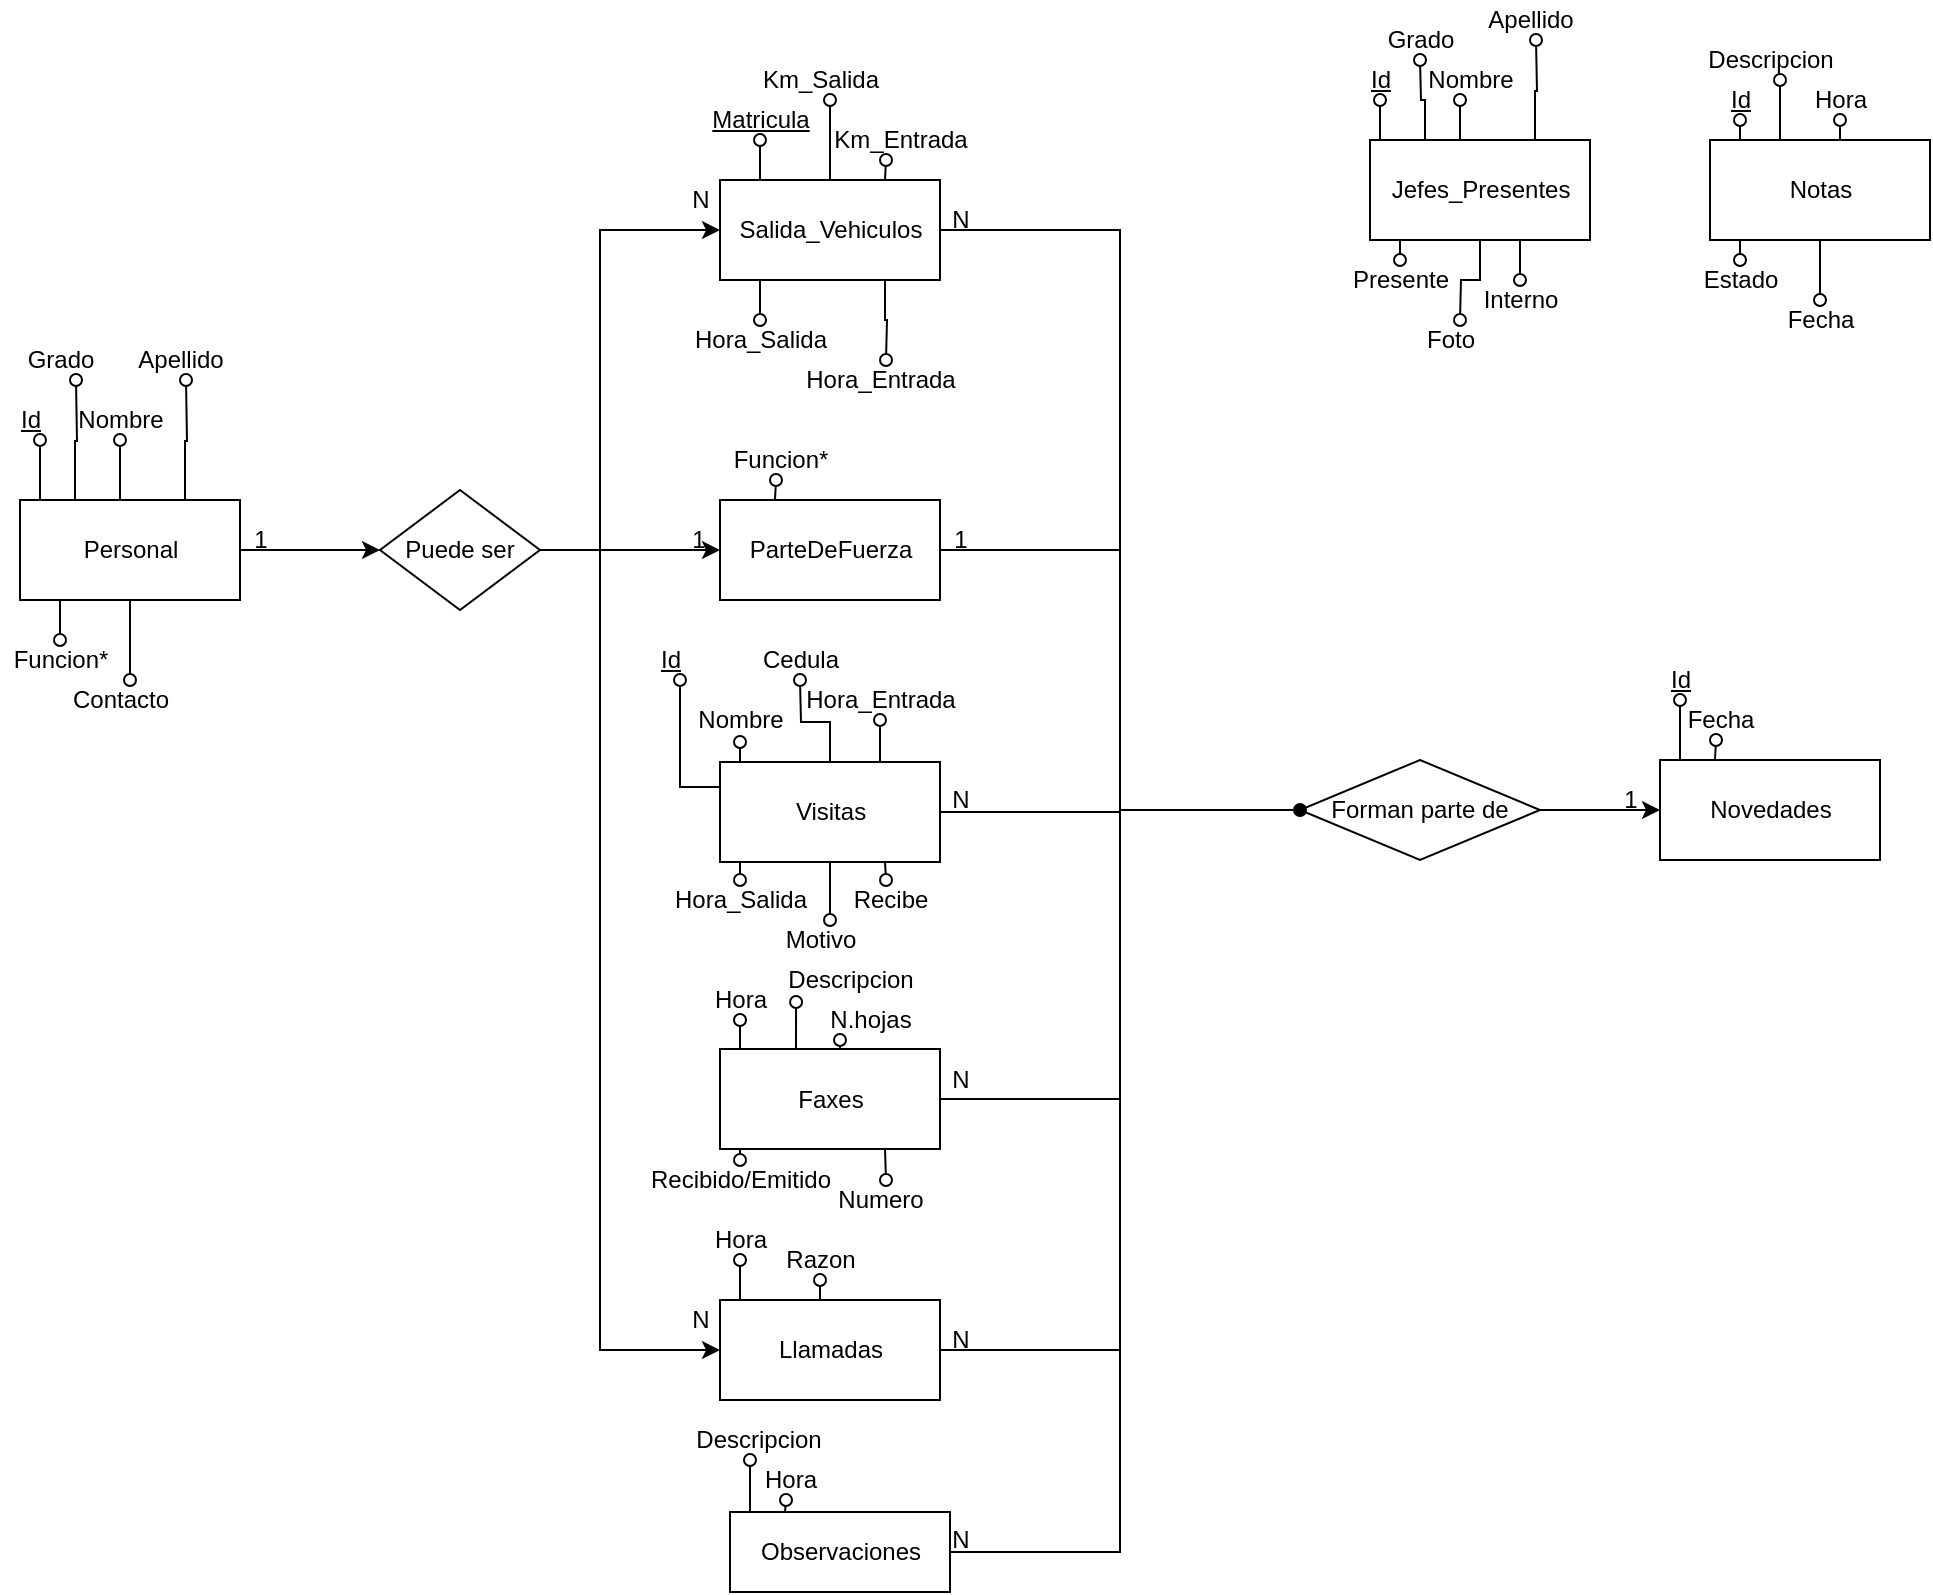 <mxfile version="14.8.2" type="device"><diagram id="XpROwMJcgLIhKJtwXpOJ" name="Page-1"><mxGraphModel dx="1695" dy="393" grid="1" gridSize="10" guides="1" tooltips="1" connect="1" arrows="1" fold="1" page="1" pageScale="1" pageWidth="827" pageHeight="1169" math="0" shadow="0"><root><mxCell id="0"/><mxCell id="1" parent="0"/><mxCell id="Ol6dctVwf9gAxFnePmqA-22" style="edgeStyle=orthogonalEdgeStyle;rounded=0;orthogonalLoop=1;jettySize=auto;html=1;entryX=0;entryY=0.5;entryDx=0;entryDy=0;endArrow=none;endFill=0;" edge="1" parent="1" source="Ol6dctVwf9gAxFnePmqA-1" target="Ol6dctVwf9gAxFnePmqA-21"><mxGeometry relative="1" as="geometry"/></mxCell><mxCell id="Ol6dctVwf9gAxFnePmqA-43" style="edgeStyle=orthogonalEdgeStyle;rounded=0;orthogonalLoop=1;jettySize=auto;html=1;exitX=0.25;exitY=0;exitDx=0;exitDy=0;endArrow=oval;endFill=0;" edge="1" parent="1" source="Ol6dctVwf9gAxFnePmqA-1"><mxGeometry relative="1" as="geometry"><mxPoint x="-440" y="80" as="targetPoint"/></mxGeometry></mxCell><mxCell id="Ol6dctVwf9gAxFnePmqA-45" style="edgeStyle=orthogonalEdgeStyle;rounded=0;orthogonalLoop=1;jettySize=auto;html=1;exitX=0.5;exitY=0;exitDx=0;exitDy=0;endArrow=oval;endFill=0;" edge="1" parent="1" source="Ol6dctVwf9gAxFnePmqA-1"><mxGeometry relative="1" as="geometry"><mxPoint x="-405" y="60" as="targetPoint"/></mxGeometry></mxCell><mxCell id="Ol6dctVwf9gAxFnePmqA-47" style="edgeStyle=orthogonalEdgeStyle;rounded=0;orthogonalLoop=1;jettySize=auto;html=1;exitX=0.75;exitY=0;exitDx=0;exitDy=0;endArrow=oval;endFill=0;" edge="1" parent="1" source="Ol6dctVwf9gAxFnePmqA-1"><mxGeometry relative="1" as="geometry"><mxPoint x="-377" y="90" as="targetPoint"/></mxGeometry></mxCell><mxCell id="Ol6dctVwf9gAxFnePmqA-49" style="edgeStyle=orthogonalEdgeStyle;rounded=0;orthogonalLoop=1;jettySize=auto;html=1;exitX=0.25;exitY=1;exitDx=0;exitDy=0;endArrow=oval;endFill=0;" edge="1" parent="1" source="Ol6dctVwf9gAxFnePmqA-1"><mxGeometry relative="1" as="geometry"><mxPoint x="-440" y="170" as="targetPoint"/></mxGeometry></mxCell><mxCell id="Ol6dctVwf9gAxFnePmqA-51" style="edgeStyle=orthogonalEdgeStyle;rounded=0;orthogonalLoop=1;jettySize=auto;html=1;exitX=0.75;exitY=1;exitDx=0;exitDy=0;endArrow=oval;endFill=0;" edge="1" parent="1" source="Ol6dctVwf9gAxFnePmqA-1"><mxGeometry relative="1" as="geometry"><mxPoint x="-377" y="190" as="targetPoint"/></mxGeometry></mxCell><mxCell id="Ol6dctVwf9gAxFnePmqA-1" value="Salida_Vehiculos" style="html=1;" vertex="1" parent="1"><mxGeometry x="-460" y="100" width="110" height="50" as="geometry"/></mxCell><mxCell id="Ol6dctVwf9gAxFnePmqA-24" style="edgeStyle=orthogonalEdgeStyle;rounded=0;orthogonalLoop=1;jettySize=auto;html=1;entryX=0;entryY=0.5;entryDx=0;entryDy=0;endArrow=none;endFill=0;" edge="1" parent="1" source="Ol6dctVwf9gAxFnePmqA-2" target="Ol6dctVwf9gAxFnePmqA-21"><mxGeometry relative="1" as="geometry"/></mxCell><mxCell id="Ol6dctVwf9gAxFnePmqA-55" style="edgeStyle=orthogonalEdgeStyle;rounded=0;orthogonalLoop=1;jettySize=auto;html=1;exitX=0.25;exitY=0;exitDx=0;exitDy=0;endArrow=oval;endFill=0;" edge="1" parent="1" source="Ol6dctVwf9gAxFnePmqA-2"><mxGeometry relative="1" as="geometry"><mxPoint x="-450" y="381" as="targetPoint"/></mxGeometry></mxCell><mxCell id="Ol6dctVwf9gAxFnePmqA-58" style="edgeStyle=orthogonalEdgeStyle;rounded=0;orthogonalLoop=1;jettySize=auto;html=1;exitX=0.5;exitY=0;exitDx=0;exitDy=0;endArrow=oval;endFill=0;" edge="1" parent="1" source="Ol6dctVwf9gAxFnePmqA-2"><mxGeometry relative="1" as="geometry"><mxPoint x="-420" y="350" as="targetPoint"/></mxGeometry></mxCell><mxCell id="Ol6dctVwf9gAxFnePmqA-60" style="edgeStyle=orthogonalEdgeStyle;rounded=0;orthogonalLoop=1;jettySize=auto;html=1;exitX=0.75;exitY=0;exitDx=0;exitDy=0;endArrow=oval;endFill=0;" edge="1" parent="1" source="Ol6dctVwf9gAxFnePmqA-2"><mxGeometry relative="1" as="geometry"><mxPoint x="-380" y="370" as="targetPoint"/></mxGeometry></mxCell><mxCell id="Ol6dctVwf9gAxFnePmqA-62" style="edgeStyle=orthogonalEdgeStyle;rounded=0;orthogonalLoop=1;jettySize=auto;html=1;exitX=0.25;exitY=1;exitDx=0;exitDy=0;endArrow=oval;endFill=0;" edge="1" parent="1" source="Ol6dctVwf9gAxFnePmqA-2"><mxGeometry relative="1" as="geometry"><mxPoint x="-450" y="450" as="targetPoint"/></mxGeometry></mxCell><mxCell id="Ol6dctVwf9gAxFnePmqA-64" style="edgeStyle=orthogonalEdgeStyle;rounded=0;orthogonalLoop=1;jettySize=auto;html=1;exitX=0.5;exitY=1;exitDx=0;exitDy=0;endArrow=oval;endFill=0;" edge="1" parent="1" source="Ol6dctVwf9gAxFnePmqA-2"><mxGeometry relative="1" as="geometry"><mxPoint x="-405" y="470" as="targetPoint"/></mxGeometry></mxCell><mxCell id="Ol6dctVwf9gAxFnePmqA-66" style="edgeStyle=orthogonalEdgeStyle;rounded=0;orthogonalLoop=1;jettySize=auto;html=1;exitX=0.75;exitY=1;exitDx=0;exitDy=0;endArrow=oval;endFill=0;" edge="1" parent="1" source="Ol6dctVwf9gAxFnePmqA-2"><mxGeometry relative="1" as="geometry"><mxPoint x="-377" y="450" as="targetPoint"/></mxGeometry></mxCell><mxCell id="Ol6dctVwf9gAxFnePmqA-70" style="edgeStyle=orthogonalEdgeStyle;rounded=0;orthogonalLoop=1;jettySize=auto;html=1;exitX=0;exitY=0.25;exitDx=0;exitDy=0;endArrow=oval;endFill=0;" edge="1" parent="1" source="Ol6dctVwf9gAxFnePmqA-2"><mxGeometry relative="1" as="geometry"><mxPoint x="-480" y="350" as="targetPoint"/></mxGeometry></mxCell><mxCell id="Ol6dctVwf9gAxFnePmqA-2" value="Visitas" style="html=1;" vertex="1" parent="1"><mxGeometry x="-460" y="391" width="110" height="50" as="geometry"/></mxCell><mxCell id="Ol6dctVwf9gAxFnePmqA-23" style="edgeStyle=orthogonalEdgeStyle;rounded=0;orthogonalLoop=1;jettySize=auto;html=1;entryX=0;entryY=0.5;entryDx=0;entryDy=0;endArrow=none;endFill=0;" edge="1" parent="1" source="Ol6dctVwf9gAxFnePmqA-4" target="Ol6dctVwf9gAxFnePmqA-21"><mxGeometry relative="1" as="geometry"/></mxCell><mxCell id="Ol6dctVwf9gAxFnePmqA-53" style="edgeStyle=orthogonalEdgeStyle;rounded=0;orthogonalLoop=1;jettySize=auto;html=1;exitX=0.25;exitY=0;exitDx=0;exitDy=0;endArrow=oval;endFill=0;" edge="1" parent="1" source="Ol6dctVwf9gAxFnePmqA-4"><mxGeometry relative="1" as="geometry"><mxPoint x="-432" y="250" as="targetPoint"/></mxGeometry></mxCell><mxCell id="Ol6dctVwf9gAxFnePmqA-4" value="ParteDeFuerza" style="html=1;" vertex="1" parent="1"><mxGeometry x="-460" y="260" width="110" height="50" as="geometry"/></mxCell><mxCell id="Ol6dctVwf9gAxFnePmqA-106" style="edgeStyle=orthogonalEdgeStyle;rounded=0;orthogonalLoop=1;jettySize=auto;html=1;exitX=0.25;exitY=0;exitDx=0;exitDy=0;endArrow=oval;endFill=0;" edge="1" parent="1" source="Ol6dctVwf9gAxFnePmqA-5"><mxGeometry relative="1" as="geometry"><mxPoint x="-130" y="60" as="targetPoint"/></mxGeometry></mxCell><mxCell id="Ol6dctVwf9gAxFnePmqA-108" style="edgeStyle=orthogonalEdgeStyle;rounded=0;orthogonalLoop=1;jettySize=auto;html=1;exitX=0.25;exitY=0;exitDx=0;exitDy=0;endArrow=oval;endFill=0;" edge="1" parent="1" source="Ol6dctVwf9gAxFnePmqA-5"><mxGeometry relative="1" as="geometry"><mxPoint x="-110" y="40" as="targetPoint"/></mxGeometry></mxCell><mxCell id="Ol6dctVwf9gAxFnePmqA-110" style="edgeStyle=orthogonalEdgeStyle;rounded=0;orthogonalLoop=1;jettySize=auto;html=1;exitX=0.5;exitY=0;exitDx=0;exitDy=0;endArrow=oval;endFill=0;" edge="1" parent="1" source="Ol6dctVwf9gAxFnePmqA-5"><mxGeometry relative="1" as="geometry"><mxPoint x="-90" y="60" as="targetPoint"/></mxGeometry></mxCell><mxCell id="Ol6dctVwf9gAxFnePmqA-112" style="edgeStyle=orthogonalEdgeStyle;rounded=0;orthogonalLoop=1;jettySize=auto;html=1;exitX=0.75;exitY=0;exitDx=0;exitDy=0;endArrow=oval;endFill=0;" edge="1" parent="1" source="Ol6dctVwf9gAxFnePmqA-5"><mxGeometry relative="1" as="geometry"><mxPoint x="-52" y="30" as="targetPoint"/></mxGeometry></mxCell><mxCell id="Ol6dctVwf9gAxFnePmqA-114" style="edgeStyle=orthogonalEdgeStyle;rounded=0;orthogonalLoop=1;jettySize=auto;html=1;exitX=0.25;exitY=1;exitDx=0;exitDy=0;endArrow=oval;endFill=0;" edge="1" parent="1" source="Ol6dctVwf9gAxFnePmqA-5"><mxGeometry relative="1" as="geometry"><mxPoint x="-120" y="140" as="targetPoint"/></mxGeometry></mxCell><mxCell id="Ol6dctVwf9gAxFnePmqA-116" style="edgeStyle=orthogonalEdgeStyle;rounded=0;orthogonalLoop=1;jettySize=auto;html=1;exitX=0.5;exitY=1;exitDx=0;exitDy=0;endArrow=oval;endFill=0;" edge="1" parent="1" source="Ol6dctVwf9gAxFnePmqA-5"><mxGeometry relative="1" as="geometry"><mxPoint x="-90" y="170" as="targetPoint"/></mxGeometry></mxCell><mxCell id="Ol6dctVwf9gAxFnePmqA-118" style="edgeStyle=orthogonalEdgeStyle;rounded=0;orthogonalLoop=1;jettySize=auto;html=1;exitX=0.75;exitY=1;exitDx=0;exitDy=0;endArrow=oval;endFill=0;" edge="1" parent="1" source="Ol6dctVwf9gAxFnePmqA-5"><mxGeometry relative="1" as="geometry"><mxPoint x="-60" y="150" as="targetPoint"/></mxGeometry></mxCell><mxCell id="Ol6dctVwf9gAxFnePmqA-5" value="Jefes_Presentes" style="html=1;" vertex="1" parent="1"><mxGeometry x="-135" y="80" width="110" height="50" as="geometry"/></mxCell><mxCell id="Ol6dctVwf9gAxFnePmqA-26" style="edgeStyle=orthogonalEdgeStyle;rounded=0;orthogonalLoop=1;jettySize=auto;html=1;exitX=1;exitY=0.5;exitDx=0;exitDy=0;entryX=0;entryY=0.5;entryDx=0;entryDy=0;endArrow=none;endFill=0;" edge="1" parent="1" source="Ol6dctVwf9gAxFnePmqA-10" target="Ol6dctVwf9gAxFnePmqA-21"><mxGeometry relative="1" as="geometry"/></mxCell><mxCell id="Ol6dctVwf9gAxFnePmqA-88" style="edgeStyle=orthogonalEdgeStyle;rounded=0;orthogonalLoop=1;jettySize=auto;html=1;exitX=0.25;exitY=0;exitDx=0;exitDy=0;endArrow=oval;endFill=0;" edge="1" parent="1" source="Ol6dctVwf9gAxFnePmqA-10"><mxGeometry relative="1" as="geometry"><mxPoint x="-450" y="520" as="targetPoint"/></mxGeometry></mxCell><mxCell id="Ol6dctVwf9gAxFnePmqA-90" style="edgeStyle=orthogonalEdgeStyle;rounded=0;orthogonalLoop=1;jettySize=auto;html=1;exitX=0.25;exitY=0;exitDx=0;exitDy=0;endArrow=oval;endFill=0;entryX=0.163;entryY=1.05;entryDx=0;entryDy=0;entryPerimeter=0;" edge="1" parent="1" source="Ol6dctVwf9gAxFnePmqA-10" target="Ol6dctVwf9gAxFnePmqA-91"><mxGeometry relative="1" as="geometry"><mxPoint x="-420" y="520" as="targetPoint"/></mxGeometry></mxCell><mxCell id="Ol6dctVwf9gAxFnePmqA-129" style="edgeStyle=orthogonalEdgeStyle;rounded=0;orthogonalLoop=1;jettySize=auto;html=1;exitX=0.25;exitY=1;exitDx=0;exitDy=0;endArrow=oval;endFill=0;" edge="1" parent="1" source="Ol6dctVwf9gAxFnePmqA-10"><mxGeometry relative="1" as="geometry"><mxPoint x="-450" y="590" as="targetPoint"/></mxGeometry></mxCell><mxCell id="Ol6dctVwf9gAxFnePmqA-131" style="edgeStyle=orthogonalEdgeStyle;rounded=0;orthogonalLoop=1;jettySize=auto;html=1;exitX=0.75;exitY=1;exitDx=0;exitDy=0;endArrow=oval;endFill=0;" edge="1" parent="1" source="Ol6dctVwf9gAxFnePmqA-10"><mxGeometry relative="1" as="geometry"><mxPoint x="-377" y="600" as="targetPoint"/></mxGeometry></mxCell><mxCell id="Ol6dctVwf9gAxFnePmqA-133" style="edgeStyle=orthogonalEdgeStyle;rounded=0;orthogonalLoop=1;jettySize=auto;html=1;exitX=0.5;exitY=0;exitDx=0;exitDy=0;endArrow=oval;endFill=0;" edge="1" parent="1" source="Ol6dctVwf9gAxFnePmqA-10"><mxGeometry relative="1" as="geometry"><mxPoint x="-400" y="530" as="targetPoint"/></mxGeometry></mxCell><mxCell id="Ol6dctVwf9gAxFnePmqA-10" value="Faxes" style="html=1;" vertex="1" parent="1"><mxGeometry x="-460" y="534.5" width="110" height="50" as="geometry"/></mxCell><mxCell id="Ol6dctVwf9gAxFnePmqA-18" style="edgeStyle=orthogonalEdgeStyle;rounded=0;orthogonalLoop=1;jettySize=auto;html=1;exitX=1;exitY=0.5;exitDx=0;exitDy=0;entryX=0;entryY=0.5;entryDx=0;entryDy=0;" edge="1" parent="1" source="Ol6dctVwf9gAxFnePmqA-12" target="Ol6dctVwf9gAxFnePmqA-17"><mxGeometry relative="1" as="geometry"/></mxCell><mxCell id="Ol6dctVwf9gAxFnePmqA-31" style="edgeStyle=orthogonalEdgeStyle;rounded=0;orthogonalLoop=1;jettySize=auto;html=1;exitX=0.25;exitY=0;exitDx=0;exitDy=0;endArrow=oval;endFill=0;" edge="1" parent="1" source="Ol6dctVwf9gAxFnePmqA-12"><mxGeometry relative="1" as="geometry"><mxPoint x="-800" y="230" as="targetPoint"/></mxGeometry></mxCell><mxCell id="Ol6dctVwf9gAxFnePmqA-33" style="edgeStyle=orthogonalEdgeStyle;rounded=0;orthogonalLoop=1;jettySize=auto;html=1;exitX=0.25;exitY=0;exitDx=0;exitDy=0;endArrow=oval;endFill=0;" edge="1" parent="1" source="Ol6dctVwf9gAxFnePmqA-12"><mxGeometry relative="1" as="geometry"><mxPoint x="-782" y="200" as="targetPoint"/></mxGeometry></mxCell><mxCell id="Ol6dctVwf9gAxFnePmqA-35" style="edgeStyle=orthogonalEdgeStyle;rounded=0;orthogonalLoop=1;jettySize=auto;html=1;exitX=0.5;exitY=0;exitDx=0;exitDy=0;endArrow=oval;endFill=0;" edge="1" parent="1" source="Ol6dctVwf9gAxFnePmqA-12"><mxGeometry relative="1" as="geometry"><mxPoint x="-760" y="230" as="targetPoint"/></mxGeometry></mxCell><mxCell id="Ol6dctVwf9gAxFnePmqA-37" style="edgeStyle=orthogonalEdgeStyle;rounded=0;orthogonalLoop=1;jettySize=auto;html=1;exitX=0.75;exitY=0;exitDx=0;exitDy=0;endArrow=oval;endFill=0;" edge="1" parent="1" source="Ol6dctVwf9gAxFnePmqA-12"><mxGeometry relative="1" as="geometry"><mxPoint x="-727" y="200" as="targetPoint"/></mxGeometry></mxCell><mxCell id="Ol6dctVwf9gAxFnePmqA-39" style="edgeStyle=orthogonalEdgeStyle;rounded=0;orthogonalLoop=1;jettySize=auto;html=1;exitX=0.25;exitY=1;exitDx=0;exitDy=0;endArrow=oval;endFill=0;" edge="1" parent="1" source="Ol6dctVwf9gAxFnePmqA-12"><mxGeometry relative="1" as="geometry"><mxPoint x="-790" y="330" as="targetPoint"/></mxGeometry></mxCell><mxCell id="Ol6dctVwf9gAxFnePmqA-41" style="edgeStyle=orthogonalEdgeStyle;rounded=0;orthogonalLoop=1;jettySize=auto;html=1;exitX=0.5;exitY=1;exitDx=0;exitDy=0;endArrow=oval;endFill=0;" edge="1" parent="1" source="Ol6dctVwf9gAxFnePmqA-12"><mxGeometry relative="1" as="geometry"><mxPoint x="-755" y="350" as="targetPoint"/></mxGeometry></mxCell><mxCell id="Ol6dctVwf9gAxFnePmqA-12" value="Personal" style="html=1;" vertex="1" parent="1"><mxGeometry x="-810" y="260" width="110" height="50" as="geometry"/></mxCell><mxCell id="Ol6dctVwf9gAxFnePmqA-27" style="edgeStyle=orthogonalEdgeStyle;rounded=0;orthogonalLoop=1;jettySize=auto;html=1;exitX=1;exitY=0.5;exitDx=0;exitDy=0;entryX=0;entryY=0.5;entryDx=0;entryDy=0;endArrow=none;endFill=0;" edge="1" parent="1" source="Ol6dctVwf9gAxFnePmqA-14" target="Ol6dctVwf9gAxFnePmqA-21"><mxGeometry relative="1" as="geometry"/></mxCell><mxCell id="Ol6dctVwf9gAxFnePmqA-82" style="edgeStyle=orthogonalEdgeStyle;rounded=0;orthogonalLoop=1;jettySize=auto;html=1;exitX=0.25;exitY=0;exitDx=0;exitDy=0;endArrow=oval;endFill=0;" edge="1" parent="1" source="Ol6dctVwf9gAxFnePmqA-14"><mxGeometry relative="1" as="geometry"><mxPoint x="-450" y="640" as="targetPoint"/></mxGeometry></mxCell><mxCell id="Ol6dctVwf9gAxFnePmqA-85" style="edgeStyle=orthogonalEdgeStyle;rounded=0;orthogonalLoop=1;jettySize=auto;html=1;exitX=0.5;exitY=0;exitDx=0;exitDy=0;endArrow=oval;endFill=0;" edge="1" parent="1" source="Ol6dctVwf9gAxFnePmqA-14"><mxGeometry relative="1" as="geometry"><mxPoint x="-410" y="650" as="targetPoint"/></mxGeometry></mxCell><mxCell id="Ol6dctVwf9gAxFnePmqA-14" value="Llamadas" style="html=1;" vertex="1" parent="1"><mxGeometry x="-460" y="660" width="110" height="50" as="geometry"/></mxCell><mxCell id="Ol6dctVwf9gAxFnePmqA-19" style="edgeStyle=orthogonalEdgeStyle;rounded=0;orthogonalLoop=1;jettySize=auto;html=1;entryX=0;entryY=0.5;entryDx=0;entryDy=0;" edge="1" parent="1" source="Ol6dctVwf9gAxFnePmqA-17" target="Ol6dctVwf9gAxFnePmqA-4"><mxGeometry relative="1" as="geometry"/></mxCell><mxCell id="Ol6dctVwf9gAxFnePmqA-20" style="edgeStyle=orthogonalEdgeStyle;rounded=0;orthogonalLoop=1;jettySize=auto;html=1;entryX=0;entryY=0.5;entryDx=0;entryDy=0;" edge="1" parent="1" source="Ol6dctVwf9gAxFnePmqA-17" target="Ol6dctVwf9gAxFnePmqA-14"><mxGeometry relative="1" as="geometry"><Array as="points"><mxPoint x="-520" y="285"/><mxPoint x="-520" y="685"/></Array></mxGeometry></mxCell><mxCell id="Ol6dctVwf9gAxFnePmqA-30" style="edgeStyle=orthogonalEdgeStyle;rounded=0;orthogonalLoop=1;jettySize=auto;html=1;exitX=1;exitY=0.5;exitDx=0;exitDy=0;entryX=0;entryY=0.5;entryDx=0;entryDy=0;" edge="1" parent="1" source="Ol6dctVwf9gAxFnePmqA-17" target="Ol6dctVwf9gAxFnePmqA-1"><mxGeometry relative="1" as="geometry"><Array as="points"><mxPoint x="-520" y="285"/><mxPoint x="-520" y="125"/></Array></mxGeometry></mxCell><mxCell id="Ol6dctVwf9gAxFnePmqA-17" value="Puede ser" style="rhombus;whiteSpace=wrap;html=1;" vertex="1" parent="1"><mxGeometry x="-630" y="255" width="80" height="60" as="geometry"/></mxCell><mxCell id="Ol6dctVwf9gAxFnePmqA-29" style="edgeStyle=orthogonalEdgeStyle;rounded=0;orthogonalLoop=1;jettySize=auto;html=1;entryX=0;entryY=0.5;entryDx=0;entryDy=0;" edge="1" parent="1" source="Ol6dctVwf9gAxFnePmqA-21" target="Ol6dctVwf9gAxFnePmqA-28"><mxGeometry relative="1" as="geometry"/></mxCell><mxCell id="Ol6dctVwf9gAxFnePmqA-21" value="Forman parte de" style="rhombus;whiteSpace=wrap;html=1;" vertex="1" parent="1"><mxGeometry x="-170" y="390" width="120" height="50" as="geometry"/></mxCell><mxCell id="Ol6dctVwf9gAxFnePmqA-68" style="edgeStyle=orthogonalEdgeStyle;rounded=0;orthogonalLoop=1;jettySize=auto;html=1;exitX=0.25;exitY=0;exitDx=0;exitDy=0;endArrow=oval;endFill=0;" edge="1" parent="1" source="Ol6dctVwf9gAxFnePmqA-28"><mxGeometry relative="1" as="geometry"><mxPoint x="20" y="360" as="targetPoint"/></mxGeometry></mxCell><mxCell id="Ol6dctVwf9gAxFnePmqA-72" style="edgeStyle=orthogonalEdgeStyle;rounded=0;orthogonalLoop=1;jettySize=auto;html=1;exitX=0.25;exitY=0;exitDx=0;exitDy=0;endArrow=oval;endFill=0;" edge="1" parent="1" source="Ol6dctVwf9gAxFnePmqA-28"><mxGeometry relative="1" as="geometry"><mxPoint x="38" y="380" as="targetPoint"/></mxGeometry></mxCell><mxCell id="Ol6dctVwf9gAxFnePmqA-28" value="Novedades" style="html=1;" vertex="1" parent="1"><mxGeometry x="10" y="390" width="110" height="50" as="geometry"/></mxCell><mxCell id="Ol6dctVwf9gAxFnePmqA-32" value="&lt;u&gt;Id&lt;/u&gt;" style="text;html=1;align=center;verticalAlign=middle;resizable=0;points=[];autosize=1;strokeColor=none;" vertex="1" parent="1"><mxGeometry x="-820" y="210" width="30" height="20" as="geometry"/></mxCell><mxCell id="Ol6dctVwf9gAxFnePmqA-34" value="Grado" style="text;html=1;align=center;verticalAlign=middle;resizable=0;points=[];autosize=1;strokeColor=none;" vertex="1" parent="1"><mxGeometry x="-815" y="180" width="50" height="20" as="geometry"/></mxCell><mxCell id="Ol6dctVwf9gAxFnePmqA-36" value="Nombre" style="text;html=1;align=center;verticalAlign=middle;resizable=0;points=[];autosize=1;strokeColor=none;" vertex="1" parent="1"><mxGeometry x="-790" y="210" width="60" height="20" as="geometry"/></mxCell><mxCell id="Ol6dctVwf9gAxFnePmqA-38" value="Apellido" style="text;html=1;align=center;verticalAlign=middle;resizable=0;points=[];autosize=1;strokeColor=none;" vertex="1" parent="1"><mxGeometry x="-760" y="180" width="60" height="20" as="geometry"/></mxCell><mxCell id="Ol6dctVwf9gAxFnePmqA-40" value="Funcion*" style="text;html=1;align=center;verticalAlign=middle;resizable=0;points=[];autosize=1;strokeColor=none;" vertex="1" parent="1"><mxGeometry x="-820" y="330" width="60" height="20" as="geometry"/></mxCell><mxCell id="Ol6dctVwf9gAxFnePmqA-42" value="Contacto" style="text;html=1;align=center;verticalAlign=middle;resizable=0;points=[];autosize=1;strokeColor=none;" vertex="1" parent="1"><mxGeometry x="-790" y="350" width="60" height="20" as="geometry"/></mxCell><mxCell id="Ol6dctVwf9gAxFnePmqA-44" value="&lt;u&gt;Matricula&lt;/u&gt;" style="text;html=1;align=center;verticalAlign=middle;resizable=0;points=[];autosize=1;strokeColor=none;" vertex="1" parent="1"><mxGeometry x="-470" y="60" width="60" height="20" as="geometry"/></mxCell><mxCell id="Ol6dctVwf9gAxFnePmqA-46" value="Km_Salida" style="text;html=1;align=center;verticalAlign=middle;resizable=0;points=[];autosize=1;strokeColor=none;" vertex="1" parent="1"><mxGeometry x="-445" y="40" width="70" height="20" as="geometry"/></mxCell><mxCell id="Ol6dctVwf9gAxFnePmqA-48" value="Km_Entrada" style="text;html=1;align=center;verticalAlign=middle;resizable=0;points=[];autosize=1;strokeColor=none;" vertex="1" parent="1"><mxGeometry x="-410" y="70" width="80" height="20" as="geometry"/></mxCell><mxCell id="Ol6dctVwf9gAxFnePmqA-50" value="Hora_Salida" style="text;html=1;align=center;verticalAlign=middle;resizable=0;points=[];autosize=1;strokeColor=none;" vertex="1" parent="1"><mxGeometry x="-480" y="170" width="80" height="20" as="geometry"/></mxCell><mxCell id="Ol6dctVwf9gAxFnePmqA-52" value="Hora_Entrada" style="text;html=1;align=center;verticalAlign=middle;resizable=0;points=[];autosize=1;strokeColor=none;" vertex="1" parent="1"><mxGeometry x="-425" y="190" width="90" height="20" as="geometry"/></mxCell><mxCell id="Ol6dctVwf9gAxFnePmqA-54" value="Funcion*" style="text;html=1;align=center;verticalAlign=middle;resizable=0;points=[];autosize=1;strokeColor=none;" vertex="1" parent="1"><mxGeometry x="-460" y="230" width="60" height="20" as="geometry"/></mxCell><mxCell id="Ol6dctVwf9gAxFnePmqA-56" value="Nombre" style="text;html=1;align=center;verticalAlign=middle;resizable=0;points=[];autosize=1;strokeColor=none;" vertex="1" parent="1"><mxGeometry x="-480" y="360" width="60" height="20" as="geometry"/></mxCell><mxCell id="Ol6dctVwf9gAxFnePmqA-59" value="Cedula" style="text;html=1;align=center;verticalAlign=middle;resizable=0;points=[];autosize=1;strokeColor=none;" vertex="1" parent="1"><mxGeometry x="-445" y="330" width="50" height="20" as="geometry"/></mxCell><mxCell id="Ol6dctVwf9gAxFnePmqA-61" value="Hora_Entrada" style="text;html=1;align=center;verticalAlign=middle;resizable=0;points=[];autosize=1;strokeColor=none;" vertex="1" parent="1"><mxGeometry x="-425" y="350" width="90" height="20" as="geometry"/></mxCell><mxCell id="Ol6dctVwf9gAxFnePmqA-63" value="Hora_Salida" style="text;html=1;align=center;verticalAlign=middle;resizable=0;points=[];autosize=1;strokeColor=none;" vertex="1" parent="1"><mxGeometry x="-490" y="450" width="80" height="20" as="geometry"/></mxCell><mxCell id="Ol6dctVwf9gAxFnePmqA-65" value="Motivo" style="text;html=1;align=center;verticalAlign=middle;resizable=0;points=[];autosize=1;strokeColor=none;" vertex="1" parent="1"><mxGeometry x="-435" y="470" width="50" height="20" as="geometry"/></mxCell><mxCell id="Ol6dctVwf9gAxFnePmqA-67" value="Recibe" style="text;html=1;align=center;verticalAlign=middle;resizable=0;points=[];autosize=1;strokeColor=none;" vertex="1" parent="1"><mxGeometry x="-400" y="450" width="50" height="20" as="geometry"/></mxCell><mxCell id="Ol6dctVwf9gAxFnePmqA-69" value="&lt;u&gt;Id&lt;/u&gt;" style="text;html=1;align=center;verticalAlign=middle;resizable=0;points=[];autosize=1;strokeColor=none;" vertex="1" parent="1"><mxGeometry x="5" y="340" width="30" height="20" as="geometry"/></mxCell><mxCell id="Ol6dctVwf9gAxFnePmqA-71" value="&lt;u&gt;Id&lt;/u&gt;" style="text;html=1;align=center;verticalAlign=middle;resizable=0;points=[];autosize=1;strokeColor=none;" vertex="1" parent="1"><mxGeometry x="-500" y="330" width="30" height="20" as="geometry"/></mxCell><mxCell id="Ol6dctVwf9gAxFnePmqA-73" value="Fecha" style="text;html=1;align=center;verticalAlign=middle;resizable=0;points=[];autosize=1;strokeColor=none;" vertex="1" parent="1"><mxGeometry x="15" y="360" width="50" height="20" as="geometry"/></mxCell><mxCell id="Ol6dctVwf9gAxFnePmqA-78" style="edgeStyle=orthogonalEdgeStyle;rounded=0;orthogonalLoop=1;jettySize=auto;html=1;exitX=0.25;exitY=0;exitDx=0;exitDy=0;endArrow=oval;endFill=0;" edge="1" parent="1" source="Ol6dctVwf9gAxFnePmqA-76"><mxGeometry relative="1" as="geometry"><mxPoint x="-445" y="740" as="targetPoint"/></mxGeometry></mxCell><mxCell id="Ol6dctVwf9gAxFnePmqA-80" style="edgeStyle=orthogonalEdgeStyle;rounded=0;orthogonalLoop=1;jettySize=auto;html=1;exitX=0.25;exitY=0;exitDx=0;exitDy=0;endArrow=oval;endFill=0;" edge="1" parent="1" source="Ol6dctVwf9gAxFnePmqA-76"><mxGeometry relative="1" as="geometry"><mxPoint x="-427" y="760" as="targetPoint"/></mxGeometry></mxCell><mxCell id="Ol6dctVwf9gAxFnePmqA-92" style="edgeStyle=orthogonalEdgeStyle;rounded=0;orthogonalLoop=1;jettySize=auto;html=1;entryX=0;entryY=0.5;entryDx=0;entryDy=0;endArrow=oval;endFill=1;" edge="1" parent="1" source="Ol6dctVwf9gAxFnePmqA-76" target="Ol6dctVwf9gAxFnePmqA-21"><mxGeometry relative="1" as="geometry"><Array as="points"><mxPoint x="-260" y="786"/><mxPoint x="-260" y="415"/></Array></mxGeometry></mxCell><mxCell id="Ol6dctVwf9gAxFnePmqA-76" value="Observaciones" style="html=1;" vertex="1" parent="1"><mxGeometry x="-455" y="766" width="110" height="40" as="geometry"/></mxCell><mxCell id="Ol6dctVwf9gAxFnePmqA-79" value="Descripcion" style="text;html=1;align=center;verticalAlign=middle;resizable=0;points=[];autosize=1;strokeColor=none;" vertex="1" parent="1"><mxGeometry x="-481" y="720" width="80" height="20" as="geometry"/></mxCell><mxCell id="Ol6dctVwf9gAxFnePmqA-81" value="Hora" style="text;html=1;align=center;verticalAlign=middle;resizable=0;points=[];autosize=1;strokeColor=none;" vertex="1" parent="1"><mxGeometry x="-445" y="740" width="40" height="20" as="geometry"/></mxCell><mxCell id="Ol6dctVwf9gAxFnePmqA-83" value="Hora" style="text;html=1;align=center;verticalAlign=middle;resizable=0;points=[];autosize=1;strokeColor=none;" vertex="1" parent="1"><mxGeometry x="-470" y="620" width="40" height="20" as="geometry"/></mxCell><mxCell id="Ol6dctVwf9gAxFnePmqA-86" value="Razon" style="text;html=1;align=center;verticalAlign=middle;resizable=0;points=[];autosize=1;strokeColor=none;" vertex="1" parent="1"><mxGeometry x="-435" y="630" width="50" height="20" as="geometry"/></mxCell><mxCell id="Ol6dctVwf9gAxFnePmqA-89" value="Hora" style="text;html=1;align=center;verticalAlign=middle;resizable=0;points=[];autosize=1;strokeColor=none;" vertex="1" parent="1"><mxGeometry x="-470" y="500" width="40" height="20" as="geometry"/></mxCell><mxCell id="Ol6dctVwf9gAxFnePmqA-91" value="Descripcion" style="text;html=1;align=center;verticalAlign=middle;resizable=0;points=[];autosize=1;strokeColor=none;" vertex="1" parent="1"><mxGeometry x="-435" y="490" width="80" height="20" as="geometry"/></mxCell><mxCell id="Ol6dctVwf9gAxFnePmqA-93" value="N" style="text;html=1;align=center;verticalAlign=middle;resizable=0;points=[];autosize=1;strokeColor=none;" vertex="1" parent="1"><mxGeometry x="-350" y="400" width="20" height="20" as="geometry"/></mxCell><mxCell id="Ol6dctVwf9gAxFnePmqA-94" value="1" style="text;html=1;align=center;verticalAlign=middle;resizable=0;points=[];autosize=1;strokeColor=none;" vertex="1" parent="1"><mxGeometry x="-15" y="400" width="20" height="20" as="geometry"/></mxCell><mxCell id="Ol6dctVwf9gAxFnePmqA-95" value="1" style="text;html=1;align=center;verticalAlign=middle;resizable=0;points=[];autosize=1;strokeColor=none;" vertex="1" parent="1"><mxGeometry x="-350" y="270" width="20" height="20" as="geometry"/></mxCell><mxCell id="Ol6dctVwf9gAxFnePmqA-96" value="N" style="text;html=1;align=center;verticalAlign=middle;resizable=0;points=[];autosize=1;strokeColor=none;" vertex="1" parent="1"><mxGeometry x="-350" y="110" width="20" height="20" as="geometry"/></mxCell><mxCell id="Ol6dctVwf9gAxFnePmqA-97" value="N" style="text;html=1;align=center;verticalAlign=middle;resizable=0;points=[];autosize=1;strokeColor=none;" vertex="1" parent="1"><mxGeometry x="-350" y="540" width="20" height="20" as="geometry"/></mxCell><mxCell id="Ol6dctVwf9gAxFnePmqA-98" value="N" style="text;html=1;align=center;verticalAlign=middle;resizable=0;points=[];autosize=1;strokeColor=none;" vertex="1" parent="1"><mxGeometry x="-350" y="670" width="20" height="20" as="geometry"/></mxCell><mxCell id="Ol6dctVwf9gAxFnePmqA-99" value="N" style="text;html=1;align=center;verticalAlign=middle;resizable=0;points=[];autosize=1;strokeColor=none;" vertex="1" parent="1"><mxGeometry x="-350" y="770" width="20" height="20" as="geometry"/></mxCell><mxCell id="Ol6dctVwf9gAxFnePmqA-102" value="1" style="text;html=1;align=center;verticalAlign=middle;resizable=0;points=[];autosize=1;strokeColor=none;" vertex="1" parent="1"><mxGeometry x="-700" y="270" width="20" height="20" as="geometry"/></mxCell><mxCell id="Ol6dctVwf9gAxFnePmqA-103" value="N" style="text;html=1;align=center;verticalAlign=middle;resizable=0;points=[];autosize=1;strokeColor=none;" vertex="1" parent="1"><mxGeometry x="-480" y="100" width="20" height="20" as="geometry"/></mxCell><mxCell id="Ol6dctVwf9gAxFnePmqA-104" value="1" style="text;html=1;align=center;verticalAlign=middle;resizable=0;points=[];autosize=1;strokeColor=none;" vertex="1" parent="1"><mxGeometry x="-481" y="270" width="20" height="20" as="geometry"/></mxCell><mxCell id="Ol6dctVwf9gAxFnePmqA-105" value="N" style="text;html=1;align=center;verticalAlign=middle;resizable=0;points=[];autosize=1;strokeColor=none;" vertex="1" parent="1"><mxGeometry x="-480" y="660" width="20" height="20" as="geometry"/></mxCell><mxCell id="Ol6dctVwf9gAxFnePmqA-107" value="&lt;u&gt;Id&lt;/u&gt;" style="text;html=1;align=center;verticalAlign=middle;resizable=0;points=[];autosize=1;strokeColor=none;" vertex="1" parent="1"><mxGeometry x="-145" y="40" width="30" height="20" as="geometry"/></mxCell><mxCell id="Ol6dctVwf9gAxFnePmqA-109" value="Grado" style="text;html=1;align=center;verticalAlign=middle;resizable=0;points=[];autosize=1;strokeColor=none;" vertex="1" parent="1"><mxGeometry x="-135" y="20" width="50" height="20" as="geometry"/></mxCell><mxCell id="Ol6dctVwf9gAxFnePmqA-111" value="Nombre" style="text;html=1;align=center;verticalAlign=middle;resizable=0;points=[];autosize=1;strokeColor=none;" vertex="1" parent="1"><mxGeometry x="-115" y="40" width="60" height="20" as="geometry"/></mxCell><mxCell id="Ol6dctVwf9gAxFnePmqA-113" value="Apellido" style="text;html=1;align=center;verticalAlign=middle;resizable=0;points=[];autosize=1;strokeColor=none;" vertex="1" parent="1"><mxGeometry x="-85" y="10" width="60" height="20" as="geometry"/></mxCell><mxCell id="Ol6dctVwf9gAxFnePmqA-115" value="Presente" style="text;html=1;align=center;verticalAlign=middle;resizable=0;points=[];autosize=1;strokeColor=none;" vertex="1" parent="1"><mxGeometry x="-150" y="140" width="60" height="20" as="geometry"/></mxCell><mxCell id="Ol6dctVwf9gAxFnePmqA-117" value="Foto" style="text;html=1;align=center;verticalAlign=middle;resizable=0;points=[];autosize=1;strokeColor=none;" vertex="1" parent="1"><mxGeometry x="-115" y="170" width="40" height="20" as="geometry"/></mxCell><mxCell id="Ol6dctVwf9gAxFnePmqA-119" value="Interno" style="text;html=1;align=center;verticalAlign=middle;resizable=0;points=[];autosize=1;strokeColor=none;" vertex="1" parent="1"><mxGeometry x="-85" y="150" width="50" height="20" as="geometry"/></mxCell><mxCell id="Ol6dctVwf9gAxFnePmqA-121" style="edgeStyle=orthogonalEdgeStyle;rounded=0;orthogonalLoop=1;jettySize=auto;html=1;exitX=0.25;exitY=0;exitDx=0;exitDy=0;endArrow=oval;endFill=0;" edge="1" parent="1" source="Ol6dctVwf9gAxFnePmqA-120"><mxGeometry relative="1" as="geometry"><mxPoint x="50" y="70" as="targetPoint"/></mxGeometry></mxCell><mxCell id="Ol6dctVwf9gAxFnePmqA-123" style="edgeStyle=orthogonalEdgeStyle;rounded=0;orthogonalLoop=1;jettySize=auto;html=1;exitX=0.25;exitY=0;exitDx=0;exitDy=0;endArrow=oval;endFill=0;" edge="1" parent="1" source="Ol6dctVwf9gAxFnePmqA-120"><mxGeometry relative="1" as="geometry"><mxPoint x="70" y="50" as="targetPoint"/></mxGeometry></mxCell><mxCell id="Ol6dctVwf9gAxFnePmqA-125" style="edgeStyle=orthogonalEdgeStyle;rounded=0;orthogonalLoop=1;jettySize=auto;html=1;exitX=0.5;exitY=0;exitDx=0;exitDy=0;endArrow=oval;endFill=0;" edge="1" parent="1" source="Ol6dctVwf9gAxFnePmqA-120"><mxGeometry relative="1" as="geometry"><mxPoint x="100" y="70" as="targetPoint"/></mxGeometry></mxCell><mxCell id="Ol6dctVwf9gAxFnePmqA-127" style="edgeStyle=orthogonalEdgeStyle;rounded=0;orthogonalLoop=1;jettySize=auto;html=1;exitX=0.25;exitY=1;exitDx=0;exitDy=0;endArrow=oval;endFill=0;" edge="1" parent="1" source="Ol6dctVwf9gAxFnePmqA-120"><mxGeometry relative="1" as="geometry"><mxPoint x="50" y="140" as="targetPoint"/></mxGeometry></mxCell><mxCell id="Ol6dctVwf9gAxFnePmqA-135" style="edgeStyle=orthogonalEdgeStyle;rounded=0;orthogonalLoop=1;jettySize=auto;html=1;exitX=0.5;exitY=1;exitDx=0;exitDy=0;endArrow=oval;endFill=0;" edge="1" parent="1" source="Ol6dctVwf9gAxFnePmqA-120"><mxGeometry relative="1" as="geometry"><mxPoint x="90" y="160" as="targetPoint"/></mxGeometry></mxCell><mxCell id="Ol6dctVwf9gAxFnePmqA-120" value="Notas" style="html=1;" vertex="1" parent="1"><mxGeometry x="35" y="80" width="110" height="50" as="geometry"/></mxCell><mxCell id="Ol6dctVwf9gAxFnePmqA-122" value="&lt;u&gt;Id&lt;/u&gt;" style="text;html=1;align=center;verticalAlign=middle;resizable=0;points=[];autosize=1;strokeColor=none;" vertex="1" parent="1"><mxGeometry x="35" y="50" width="30" height="20" as="geometry"/></mxCell><mxCell id="Ol6dctVwf9gAxFnePmqA-124" value="Descripcion" style="text;html=1;align=center;verticalAlign=middle;resizable=0;points=[];autosize=1;strokeColor=none;" vertex="1" parent="1"><mxGeometry x="25" y="30" width="80" height="20" as="geometry"/></mxCell><mxCell id="Ol6dctVwf9gAxFnePmqA-126" value="Hora" style="text;html=1;align=center;verticalAlign=middle;resizable=0;points=[];autosize=1;strokeColor=none;" vertex="1" parent="1"><mxGeometry x="80" y="50" width="40" height="20" as="geometry"/></mxCell><mxCell id="Ol6dctVwf9gAxFnePmqA-128" value="Estado" style="text;html=1;align=center;verticalAlign=middle;resizable=0;points=[];autosize=1;strokeColor=none;" vertex="1" parent="1"><mxGeometry x="25" y="140" width="50" height="20" as="geometry"/></mxCell><mxCell id="Ol6dctVwf9gAxFnePmqA-130" value="Recibido/Emitido" style="text;html=1;align=center;verticalAlign=middle;resizable=0;points=[];autosize=1;strokeColor=none;" vertex="1" parent="1"><mxGeometry x="-505" y="590" width="110" height="20" as="geometry"/></mxCell><mxCell id="Ol6dctVwf9gAxFnePmqA-132" value="Numero" style="text;html=1;align=center;verticalAlign=middle;resizable=0;points=[];autosize=1;strokeColor=none;" vertex="1" parent="1"><mxGeometry x="-410" y="600" width="60" height="20" as="geometry"/></mxCell><mxCell id="Ol6dctVwf9gAxFnePmqA-134" value="N.hojas" style="text;html=1;align=center;verticalAlign=middle;resizable=0;points=[];autosize=1;strokeColor=none;" vertex="1" parent="1"><mxGeometry x="-415" y="510" width="60" height="20" as="geometry"/></mxCell><mxCell id="Ol6dctVwf9gAxFnePmqA-136" value="Fecha" style="text;html=1;align=center;verticalAlign=middle;resizable=0;points=[];autosize=1;strokeColor=none;" vertex="1" parent="1"><mxGeometry x="65" y="160" width="50" height="20" as="geometry"/></mxCell></root></mxGraphModel></diagram></mxfile>